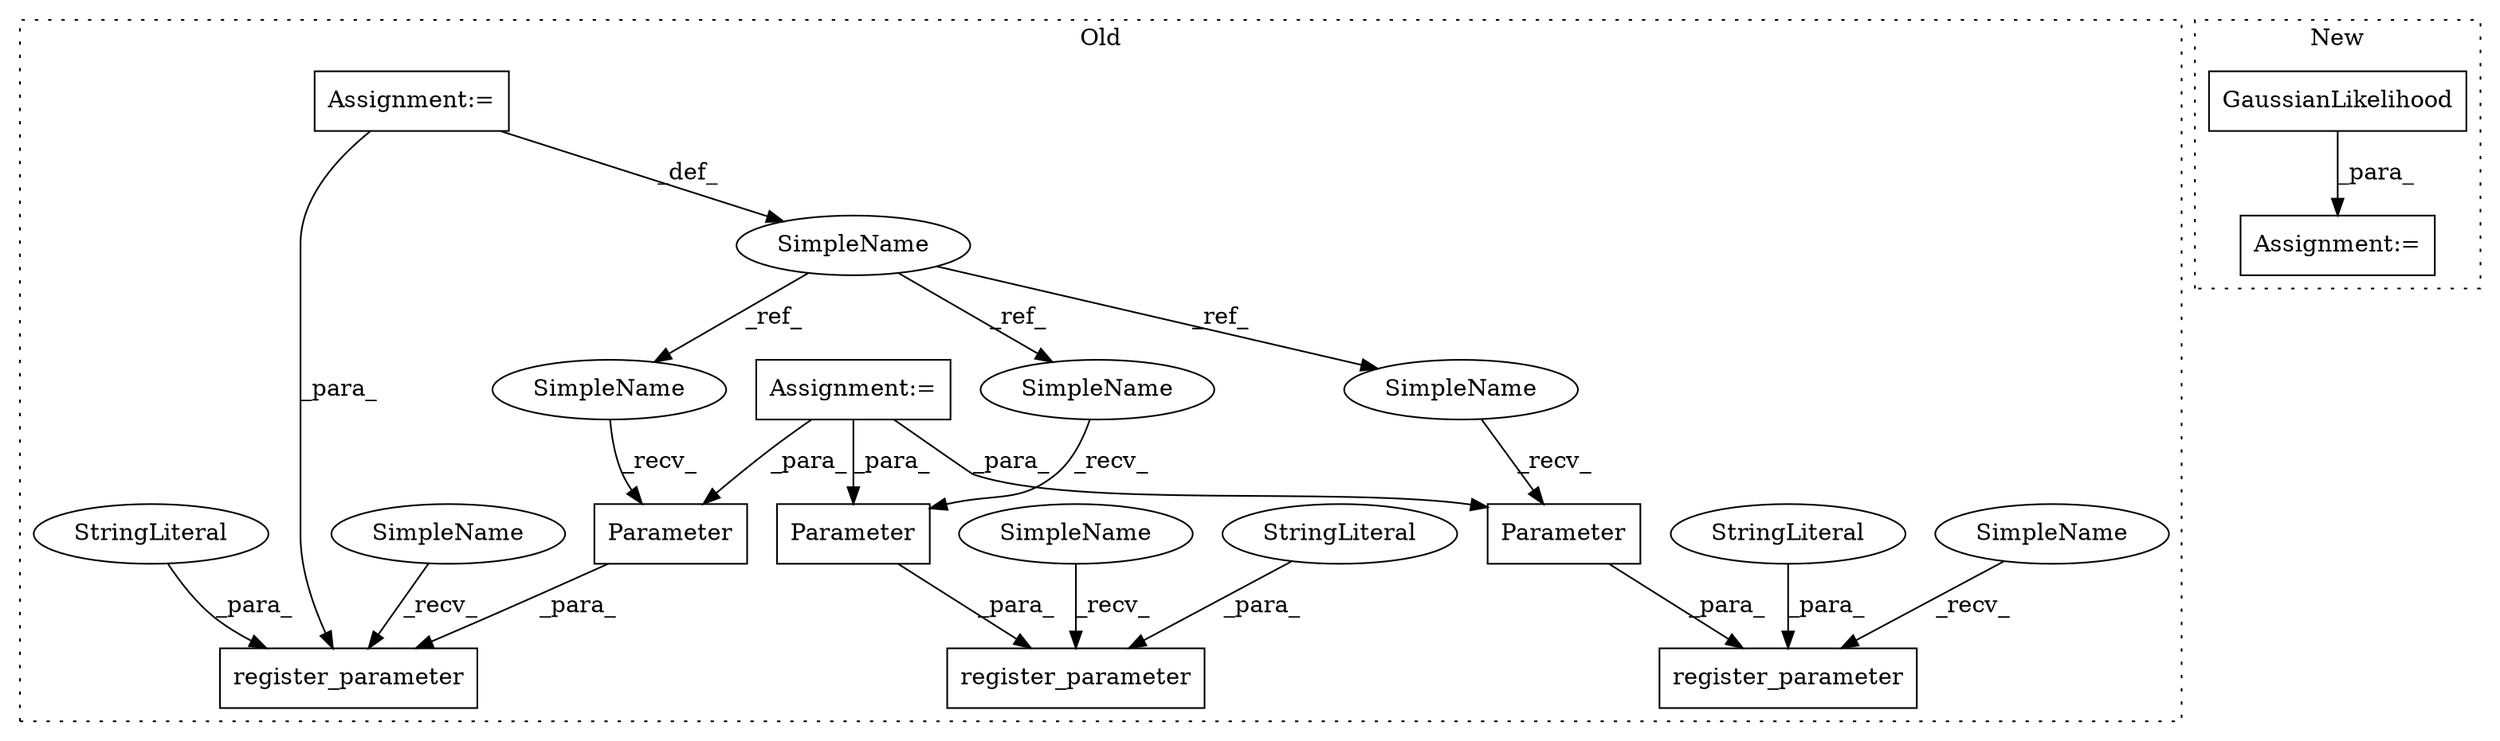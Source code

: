 digraph G {
subgraph cluster0 {
1 [label="register_parameter" a="32" s="1098,1187" l="19,2" shape="box"];
3 [label="StringLiteral" a="45" s="1117" l="19" shape="ellipse"];
4 [label="Parameter" a="32" s="1140,1164" l="10,1" shape="box"];
5 [label="Assignment:=" a="7" s="735" l="2" shape="box"];
6 [label="Assignment:=" a="7" s="747" l="5" shape="box"];
8 [label="register_parameter" a="32" s="994,1085" l="19,2" shape="box"];
9 [label="SimpleName" a="42" s="735" l="2" shape="ellipse"];
10 [label="Parameter" a="32" s="1243,1267" l="10,1" shape="box"];
11 [label="register_parameter" a="32" s="1200,1290" l="19,2" shape="box"];
12 [label="Parameter" a="32" s="1038,1062" l="10,1" shape="box"];
13 [label="StringLiteral" a="45" s="1013" l="21" shape="ellipse"];
14 [label="StringLiteral" a="45" s="1219" l="20" shape="ellipse"];
15 [label="SimpleName" a="42" s="989" l="4" shape="ellipse"];
16 [label="SimpleName" a="42" s="1093" l="4" shape="ellipse"];
17 [label="SimpleName" a="42" s="1195" l="4" shape="ellipse"];
18 [label="SimpleName" a="42" s="1240" l="2" shape="ellipse"];
19 [label="SimpleName" a="42" s="1137" l="2" shape="ellipse"];
20 [label="SimpleName" a="42" s="1035" l="2" shape="ellipse"];
label = "Old";
style="dotted";
}
subgraph cluster1 {
2 [label="GaussianLikelihood" a="32" s="801,841" l="24,2" shape="box"];
7 [label="Assignment:=" a="7" s="800" l="1" shape="box"];
label = "New";
style="dotted";
}
2 -> 7 [label="_para_"];
3 -> 1 [label="_para_"];
4 -> 1 [label="_para_"];
5 -> 11 [label="_para_"];
5 -> 9 [label="_def_"];
6 -> 4 [label="_para_"];
6 -> 12 [label="_para_"];
6 -> 10 [label="_para_"];
9 -> 19 [label="_ref_"];
9 -> 20 [label="_ref_"];
9 -> 18 [label="_ref_"];
10 -> 11 [label="_para_"];
12 -> 8 [label="_para_"];
13 -> 8 [label="_para_"];
14 -> 11 [label="_para_"];
15 -> 8 [label="_recv_"];
16 -> 1 [label="_recv_"];
17 -> 11 [label="_recv_"];
18 -> 10 [label="_recv_"];
19 -> 4 [label="_recv_"];
20 -> 12 [label="_recv_"];
}